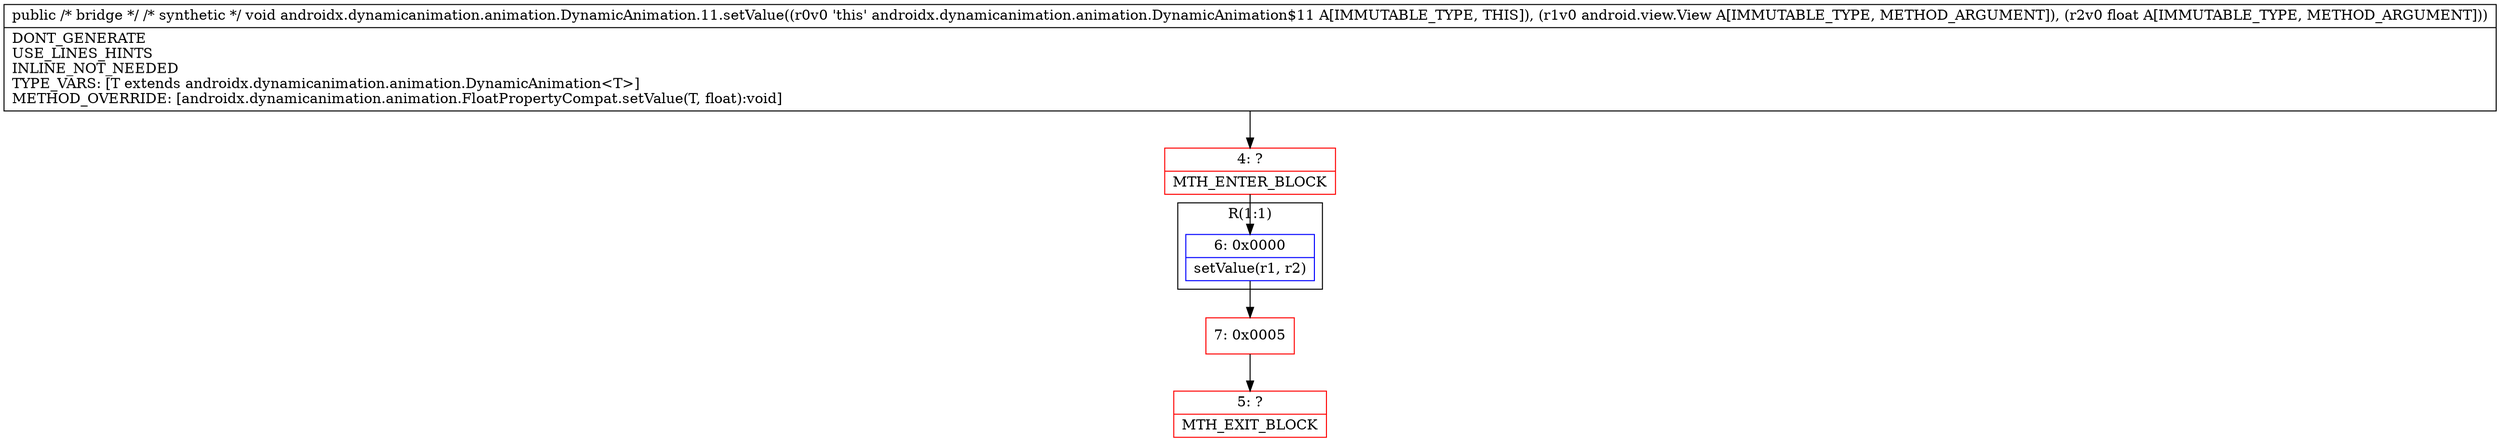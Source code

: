 digraph "CFG forandroidx.dynamicanimation.animation.DynamicAnimation.11.setValue(Ljava\/lang\/Object;F)V" {
subgraph cluster_Region_1799788543 {
label = "R(1:1)";
node [shape=record,color=blue];
Node_6 [shape=record,label="{6\:\ 0x0000|setValue(r1, r2)\l}"];
}
Node_4 [shape=record,color=red,label="{4\:\ ?|MTH_ENTER_BLOCK\l}"];
Node_7 [shape=record,color=red,label="{7\:\ 0x0005}"];
Node_5 [shape=record,color=red,label="{5\:\ ?|MTH_EXIT_BLOCK\l}"];
MethodNode[shape=record,label="{public \/* bridge *\/ \/* synthetic *\/ void androidx.dynamicanimation.animation.DynamicAnimation.11.setValue((r0v0 'this' androidx.dynamicanimation.animation.DynamicAnimation$11 A[IMMUTABLE_TYPE, THIS]), (r1v0 android.view.View A[IMMUTABLE_TYPE, METHOD_ARGUMENT]), (r2v0 float A[IMMUTABLE_TYPE, METHOD_ARGUMENT]))  | DONT_GENERATE\lUSE_LINES_HINTS\lINLINE_NOT_NEEDED\lTYPE_VARS: [T extends androidx.dynamicanimation.animation.DynamicAnimation\<T\>]\lMETHOD_OVERRIDE: [androidx.dynamicanimation.animation.FloatPropertyCompat.setValue(T, float):void]\l}"];
MethodNode -> Node_4;Node_6 -> Node_7;
Node_4 -> Node_6;
Node_7 -> Node_5;
}

